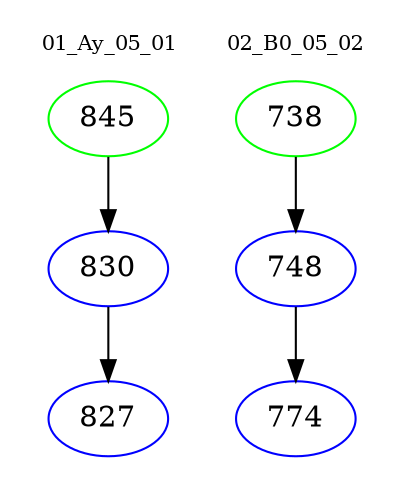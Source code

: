 digraph{
subgraph cluster_0 {
color = white
label = "01_Ay_05_01";
fontsize=10;
T0_845 [label="845", color="green"]
T0_845 -> T0_830 [color="black"]
T0_830 [label="830", color="blue"]
T0_830 -> T0_827 [color="black"]
T0_827 [label="827", color="blue"]
}
subgraph cluster_1 {
color = white
label = "02_B0_05_02";
fontsize=10;
T1_738 [label="738", color="green"]
T1_738 -> T1_748 [color="black"]
T1_748 [label="748", color="blue"]
T1_748 -> T1_774 [color="black"]
T1_774 [label="774", color="blue"]
}
}
